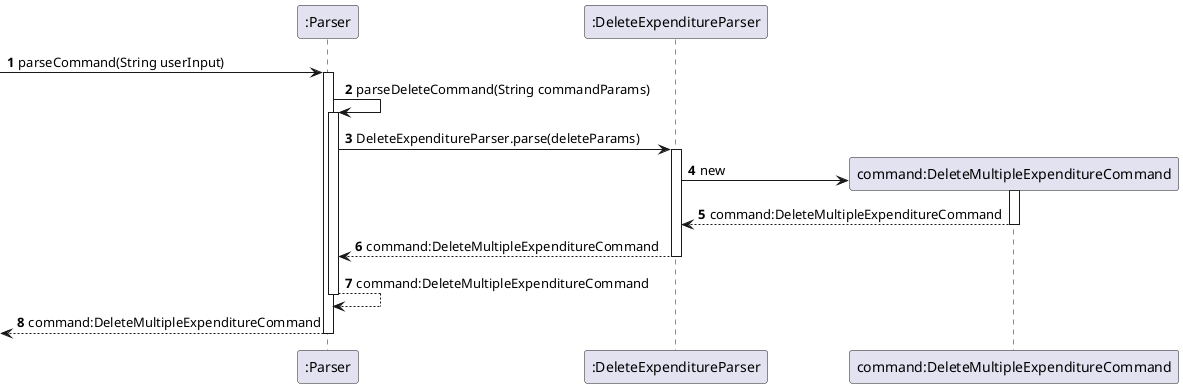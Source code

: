 @startuml
'https://plantuml.com/sequence-diagram

autonumber

-> ":Parser": parseCommand(String userInput)
activate ":Parser"

":Parser" -> ":Parser": parseDeleteCommand(String commandParams)
activate ":Parser"

":Parser" -> ":DeleteExpenditureParser": DeleteExpenditureParser.parse(deleteParams)
activate ":DeleteExpenditureParser"

create "command:DeleteMultipleExpenditureCommand"
":DeleteExpenditureParser" -> "command:DeleteMultipleExpenditureCommand": new
activate "command:DeleteMultipleExpenditureCommand"
return command:DeleteMultipleExpenditureCommand

return command:DeleteMultipleExpenditureCommand

return command:DeleteMultipleExpenditureCommand

return command:DeleteMultipleExpenditureCommand

@enduml